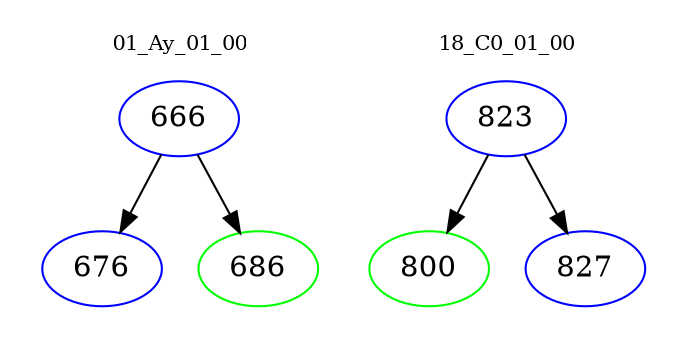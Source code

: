 digraph{
subgraph cluster_0 {
color = white
label = "01_Ay_01_00";
fontsize=10;
T0_666 [label="666", color="blue"]
T0_666 -> T0_676 [color="black"]
T0_676 [label="676", color="blue"]
T0_666 -> T0_686 [color="black"]
T0_686 [label="686", color="green"]
}
subgraph cluster_1 {
color = white
label = "18_C0_01_00";
fontsize=10;
T1_823 [label="823", color="blue"]
T1_823 -> T1_800 [color="black"]
T1_800 [label="800", color="green"]
T1_823 -> T1_827 [color="black"]
T1_827 [label="827", color="blue"]
}
}
